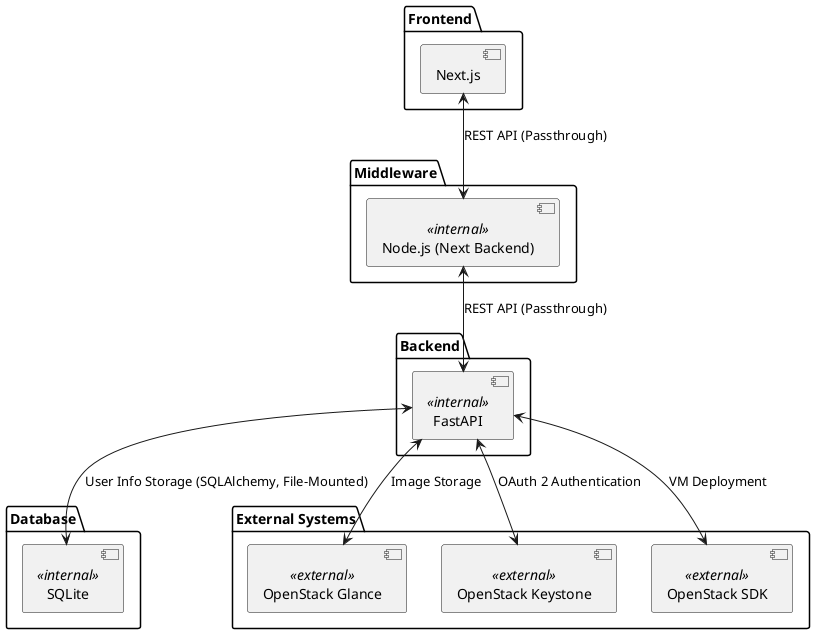 @startuml
package "Frontend" {
  [Next.js] 
}

package "Middleware" {
    
  [Node.js (Next Backend)] <<internal>>
}

package "Backend" {
    
  [FastAPI]<<internal>>
}

package "Database" {
  [SQLite] <<internal>>
}

package "External Systems" {
  [OpenStack Glance] <<external>>
  [OpenStack Keystone] <<external>>
  [OpenStack SDK] <<external>>
}


[Next.js] <--> [Node.js (Next Backend)] : REST API (Passthrough)

[Node.js (Next Backend)] <--> [FastAPI] : REST API (Passthrough)
[FastAPI] <--> [SQLite] : User Info Storage (SQLAlchemy, File-Mounted)
[FastAPI] <--> [OpenStack Glance] : Image Storage
[FastAPI] <--> [OpenStack Keystone] : OAuth 2 Authentication
[FastAPI] <--> [OpenStack SDK] : VM Deployment

@enduml
